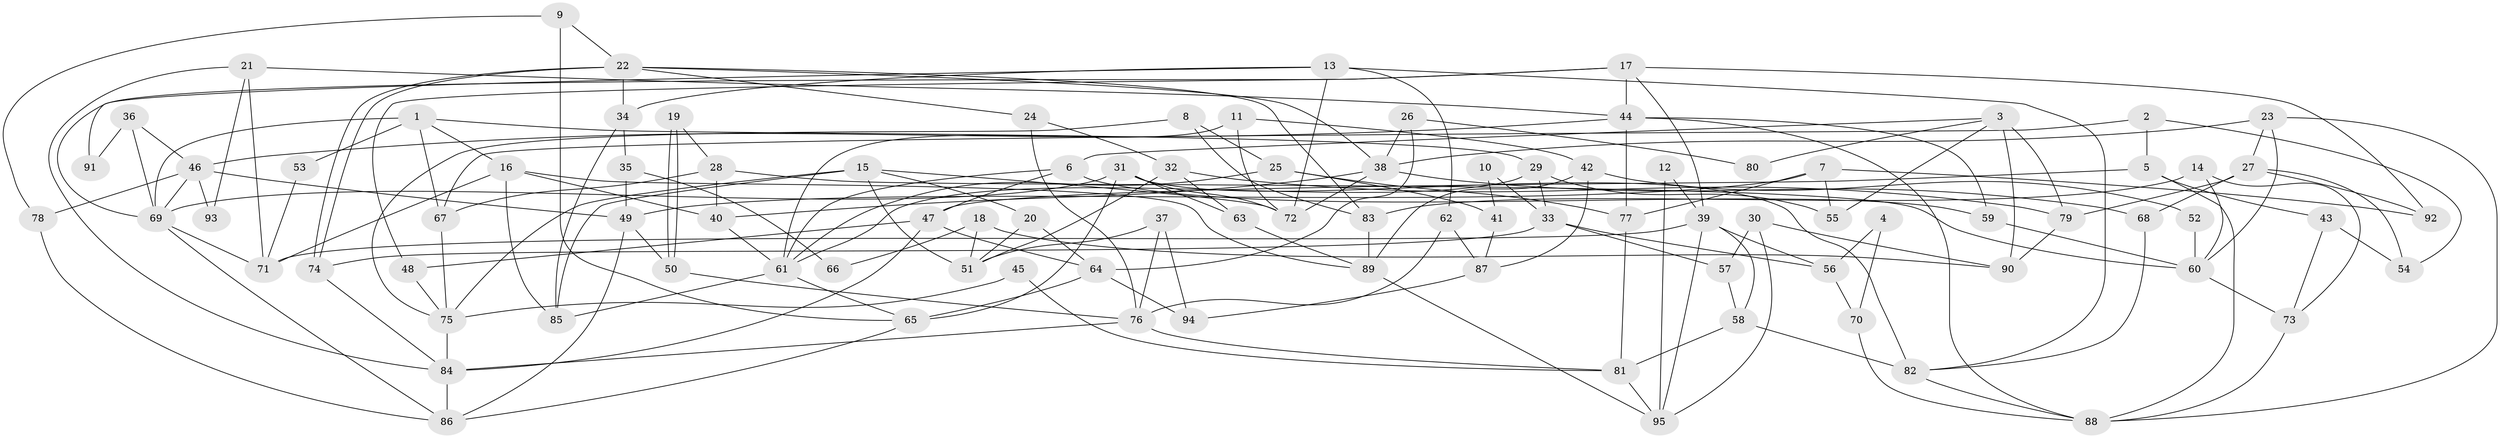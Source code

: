 // coarse degree distribution, {10: 0.06382978723404255, 8: 0.06382978723404255, 9: 0.06382978723404255, 2: 0.10638297872340426, 4: 0.14893617021276595, 7: 0.2127659574468085, 3: 0.1276595744680851, 5: 0.10638297872340426, 6: 0.10638297872340426}
// Generated by graph-tools (version 1.1) at 2025/18/03/04/25 18:18:46]
// undirected, 95 vertices, 190 edges
graph export_dot {
graph [start="1"]
  node [color=gray90,style=filled];
  1;
  2;
  3;
  4;
  5;
  6;
  7;
  8;
  9;
  10;
  11;
  12;
  13;
  14;
  15;
  16;
  17;
  18;
  19;
  20;
  21;
  22;
  23;
  24;
  25;
  26;
  27;
  28;
  29;
  30;
  31;
  32;
  33;
  34;
  35;
  36;
  37;
  38;
  39;
  40;
  41;
  42;
  43;
  44;
  45;
  46;
  47;
  48;
  49;
  50;
  51;
  52;
  53;
  54;
  55;
  56;
  57;
  58;
  59;
  60;
  61;
  62;
  63;
  64;
  65;
  66;
  67;
  68;
  69;
  70;
  71;
  72;
  73;
  74;
  75;
  76;
  77;
  78;
  79;
  80;
  81;
  82;
  83;
  84;
  85;
  86;
  87;
  88;
  89;
  90;
  91;
  92;
  93;
  94;
  95;
  1 -- 69;
  1 -- 67;
  1 -- 16;
  1 -- 29;
  1 -- 53;
  2 -- 5;
  2 -- 67;
  2 -- 54;
  3 -- 55;
  3 -- 79;
  3 -- 6;
  3 -- 80;
  3 -- 90;
  4 -- 56;
  4 -- 70;
  5 -- 47;
  5 -- 88;
  5 -- 43;
  6 -- 61;
  6 -- 47;
  6 -- 59;
  7 -- 92;
  7 -- 49;
  7 -- 55;
  7 -- 77;
  8 -- 75;
  8 -- 83;
  8 -- 25;
  9 -- 65;
  9 -- 78;
  9 -- 22;
  10 -- 33;
  10 -- 41;
  11 -- 72;
  11 -- 61;
  11 -- 42;
  12 -- 39;
  12 -- 95;
  13 -- 34;
  13 -- 82;
  13 -- 62;
  13 -- 72;
  13 -- 91;
  14 -- 60;
  14 -- 83;
  14 -- 73;
  15 -- 51;
  15 -- 72;
  15 -- 20;
  15 -- 75;
  15 -- 85;
  16 -- 85;
  16 -- 40;
  16 -- 71;
  16 -- 89;
  17 -- 48;
  17 -- 44;
  17 -- 39;
  17 -- 69;
  17 -- 92;
  18 -- 90;
  18 -- 51;
  18 -- 66;
  19 -- 28;
  19 -- 50;
  19 -- 50;
  20 -- 64;
  20 -- 51;
  21 -- 84;
  21 -- 44;
  21 -- 71;
  21 -- 93;
  22 -- 74;
  22 -- 74;
  22 -- 24;
  22 -- 34;
  22 -- 38;
  22 -- 83;
  23 -- 38;
  23 -- 27;
  23 -- 60;
  23 -- 88;
  24 -- 32;
  24 -- 76;
  25 -- 61;
  25 -- 41;
  25 -- 77;
  26 -- 64;
  26 -- 38;
  26 -- 80;
  27 -- 54;
  27 -- 68;
  27 -- 79;
  27 -- 92;
  28 -- 60;
  28 -- 40;
  28 -- 67;
  29 -- 33;
  29 -- 55;
  29 -- 61;
  30 -- 90;
  30 -- 95;
  30 -- 57;
  31 -- 65;
  31 -- 69;
  31 -- 63;
  31 -- 72;
  31 -- 82;
  32 -- 51;
  32 -- 63;
  32 -- 79;
  33 -- 57;
  33 -- 74;
  33 -- 56;
  34 -- 85;
  34 -- 35;
  35 -- 49;
  35 -- 66;
  36 -- 46;
  36 -- 69;
  36 -- 91;
  37 -- 94;
  37 -- 76;
  37 -- 51;
  38 -- 72;
  38 -- 40;
  38 -- 68;
  39 -- 71;
  39 -- 56;
  39 -- 58;
  39 -- 95;
  40 -- 61;
  41 -- 87;
  42 -- 89;
  42 -- 52;
  42 -- 87;
  43 -- 73;
  43 -- 54;
  44 -- 59;
  44 -- 77;
  44 -- 46;
  44 -- 88;
  45 -- 75;
  45 -- 81;
  46 -- 69;
  46 -- 49;
  46 -- 78;
  46 -- 93;
  47 -- 84;
  47 -- 48;
  47 -- 64;
  48 -- 75;
  49 -- 50;
  49 -- 86;
  50 -- 76;
  52 -- 60;
  53 -- 71;
  56 -- 70;
  57 -- 58;
  58 -- 82;
  58 -- 81;
  59 -- 60;
  60 -- 73;
  61 -- 65;
  61 -- 85;
  62 -- 76;
  62 -- 87;
  63 -- 89;
  64 -- 65;
  64 -- 94;
  65 -- 86;
  67 -- 75;
  68 -- 82;
  69 -- 71;
  69 -- 86;
  70 -- 88;
  73 -- 88;
  74 -- 84;
  75 -- 84;
  76 -- 81;
  76 -- 84;
  77 -- 81;
  78 -- 86;
  79 -- 90;
  81 -- 95;
  82 -- 88;
  83 -- 89;
  84 -- 86;
  87 -- 94;
  89 -- 95;
}
